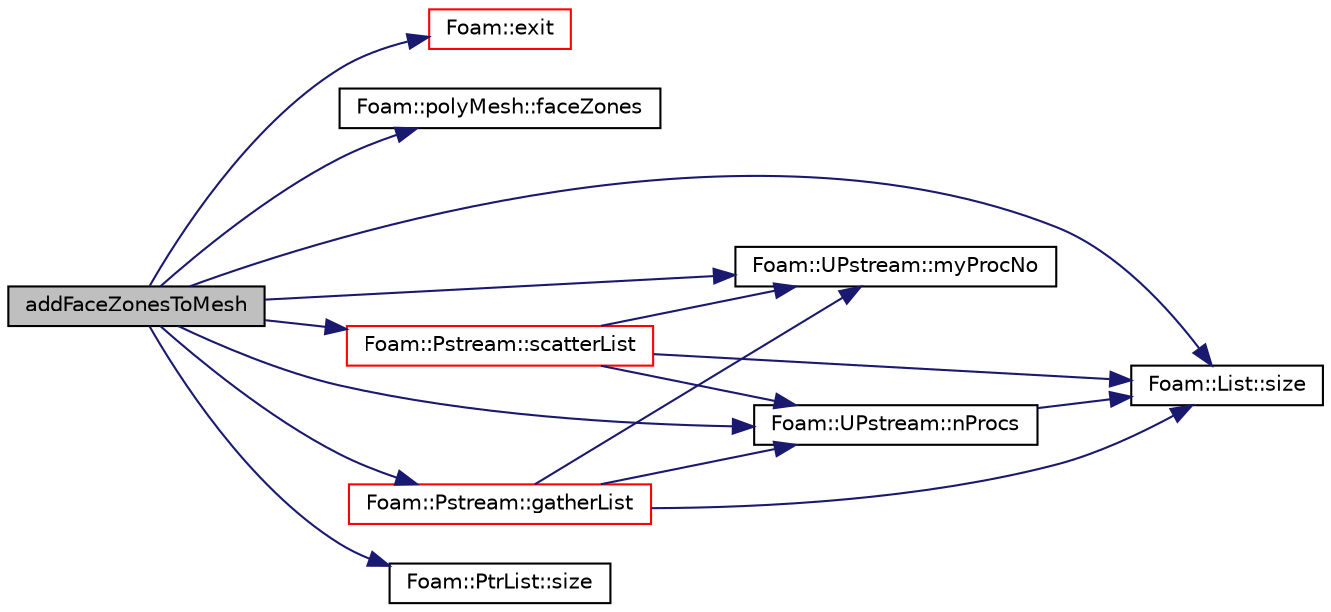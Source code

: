 digraph "addFaceZonesToMesh"
{
  bgcolor="transparent";
  edge [fontname="Helvetica",fontsize="10",labelfontname="Helvetica",labelfontsize="10"];
  node [fontname="Helvetica",fontsize="10",shape=record];
  rankdir="LR";
  Node1 [label="addFaceZonesToMesh",height=0.2,width=0.4,color="black", fillcolor="grey75", style="filled", fontcolor="black"];
  Node1 -> Node2 [color="midnightblue",fontsize="10",style="solid",fontname="Helvetica"];
  Node2 [label="Foam::exit",height=0.2,width=0.4,color="red",URL="$a10725.html#a06ca7250d8e89caf05243ec094843642"];
  Node1 -> Node3 [color="midnightblue",fontsize="10",style="solid",fontname="Helvetica"];
  Node3 [label="Foam::polyMesh::faceZones",height=0.2,width=0.4,color="black",URL="$a01916.html#aa3b2dc268f43cd7ca2d043febae4f0e6",tooltip="Return face zone mesh. "];
  Node1 -> Node4 [color="midnightblue",fontsize="10",style="solid",fontname="Helvetica"];
  Node4 [label="Foam::Pstream::gatherList",height=0.2,width=0.4,color="red",URL="$a02015.html#afbdf64fb42cd760690d51a9a321792d9",tooltip="Gather data but keep individual values separate. "];
  Node4 -> Node5 [color="midnightblue",fontsize="10",style="solid",fontname="Helvetica"];
  Node5 [label="Foam::UPstream::myProcNo",height=0.2,width=0.4,color="black",URL="$a02762.html#afc74d89573de32a3032c916f8cdd1733",tooltip="Number of this process (starting from masterNo() = 0) "];
  Node4 -> Node6 [color="midnightblue",fontsize="10",style="solid",fontname="Helvetica"];
  Node6 [label="Foam::UPstream::nProcs",height=0.2,width=0.4,color="black",URL="$a02762.html#aada0e04d8127eda8ee95be0772754a4f",tooltip="Number of processes in parallel run. "];
  Node6 -> Node7 [color="midnightblue",fontsize="10",style="solid",fontname="Helvetica"];
  Node7 [label="Foam::List::size",height=0.2,width=0.4,color="black",URL="$a01364.html#a8a5f6fa29bd4b500caf186f60245b384",tooltip="Override size to be inconsistent with allocated storage. "];
  Node4 -> Node7 [color="midnightblue",fontsize="10",style="solid",fontname="Helvetica"];
  Node1 -> Node5 [color="midnightblue",fontsize="10",style="solid",fontname="Helvetica"];
  Node1 -> Node6 [color="midnightblue",fontsize="10",style="solid",fontname="Helvetica"];
  Node1 -> Node8 [color="midnightblue",fontsize="10",style="solid",fontname="Helvetica"];
  Node8 [label="Foam::Pstream::scatterList",height=0.2,width=0.4,color="red",URL="$a02015.html#a23c38ee54f04c9d53a327db9edbdb7f0",tooltip="Scatter data. Reverse of gatherList. "];
  Node8 -> Node5 [color="midnightblue",fontsize="10",style="solid",fontname="Helvetica"];
  Node8 -> Node6 [color="midnightblue",fontsize="10",style="solid",fontname="Helvetica"];
  Node8 -> Node7 [color="midnightblue",fontsize="10",style="solid",fontname="Helvetica"];
  Node1 -> Node7 [color="midnightblue",fontsize="10",style="solid",fontname="Helvetica"];
  Node1 -> Node9 [color="midnightblue",fontsize="10",style="solid",fontname="Helvetica"];
  Node9 [label="Foam::PtrList::size",height=0.2,width=0.4,color="black",URL="$a02031.html#a723361dc2020160f5492e8fe2d09fa44",tooltip="Return the number of elements in the PtrList. "];
}
